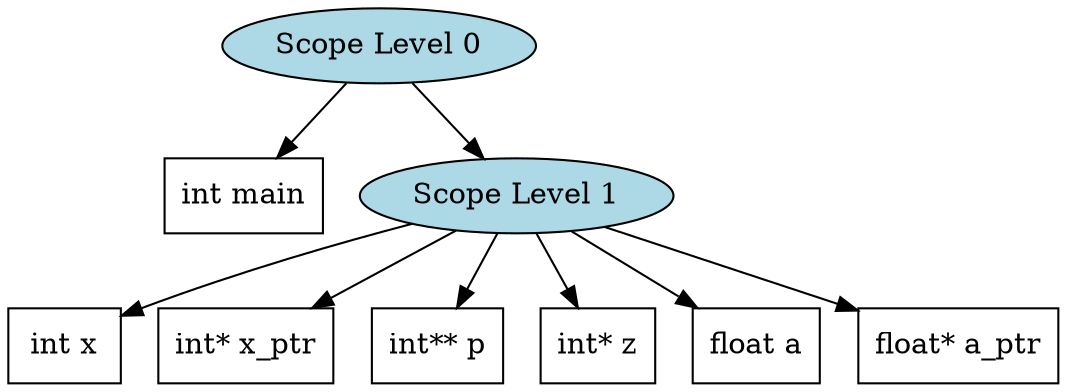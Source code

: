 digraph SymbolTable {
  node1 [label="Scope Level 0", style=filled, fillcolor=lightblue];
  node1 -> node1_main [color=black];
  node1_main [label="int main", shape=box, style=filled, fillcolor=white];
  node2 [label="Scope Level 1", style=filled, fillcolor=lightblue];
  node1 -> node2;
  node2 -> node2_x [color=black];
  node2_x [label="int x", shape=box, style=filled, fillcolor=white];
  node2 -> node2_x_ptr [color=black];
  node2_x_ptr [label="int* x_ptr", shape=box, style=filled, fillcolor=white];
  node2 -> node2_p [color=black];
  node2_p [label="int** p", shape=box, style=filled, fillcolor=white];
  node2 -> node2_z [color=black];
  node2_z [label="int* z", shape=box, style=filled, fillcolor=white];
  node2 -> node2_a [color=black];
  node2_a [label="float a", shape=box, style=filled, fillcolor=white];
  node2 -> node2_a_ptr [color=black];
  node2_a_ptr [label="float* a_ptr", shape=box, style=filled, fillcolor=white];
}

